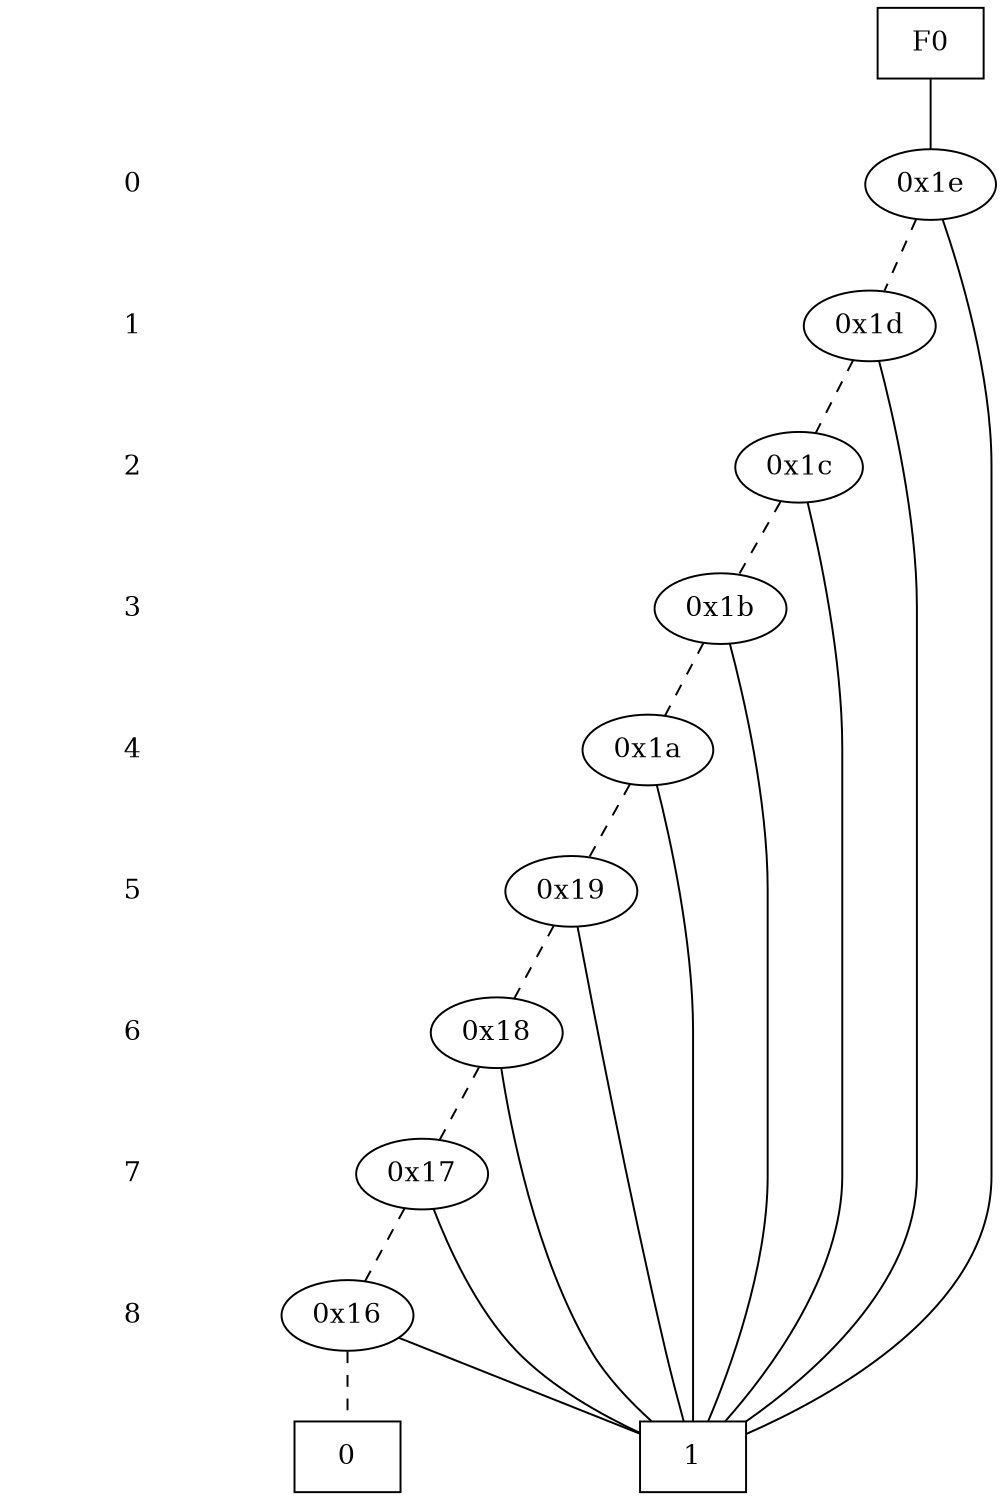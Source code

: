 digraph "DD" {
size = "7.5,10"
center = true;
edge [dir = none];
{ node [shape = plaintext];
  edge [style = invis];
  "CONST NODES" [style = invis];
" 0 " -> " 1 " -> " 2 " -> " 3 " -> " 4 " -> " 5 " -> " 6 " -> " 7 " -> " 8 " -> "CONST NODES"; 
}
{ rank = same; node [shape = box]; edge [style = invis];
"F0"; }
{ rank = same; " 0 ";
"0x1e";
}
{ rank = same; " 1 ";
"0x1d";
}
{ rank = same; " 2 ";
"0x1c";
}
{ rank = same; " 3 ";
"0x1b";
}
{ rank = same; " 4 ";
"0x1a";
}
{ rank = same; " 5 ";
"0x19";
}
{ rank = same; " 6 ";
"0x18";
}
{ rank = same; " 7 ";
"0x17";
}
{ rank = same; " 8 ";
"0x16";
}
{ rank = same; "CONST NODES";
{ node [shape = box]; "0x2";
"0x1";
}
}
"F0" -> "0x1e" [style = solid];
"0x1e" -> "0x1";
"0x1e" -> "0x1d" [style = dashed];
"0x1d" -> "0x1";
"0x1d" -> "0x1c" [style = dashed];
"0x1c" -> "0x1";
"0x1c" -> "0x1b" [style = dashed];
"0x1b" -> "0x1";
"0x1b" -> "0x1a" [style = dashed];
"0x1a" -> "0x1";
"0x1a" -> "0x19" [style = dashed];
"0x19" -> "0x1";
"0x19" -> "0x18" [style = dashed];
"0x18" -> "0x1";
"0x18" -> "0x17" [style = dashed];
"0x17" -> "0x1";
"0x17" -> "0x16" [style = dashed];
"0x16" -> "0x1";
"0x16" -> "0x2" [style = dashed];
"0x2" [label = "0"];
"0x1" [label = "1"];
}
